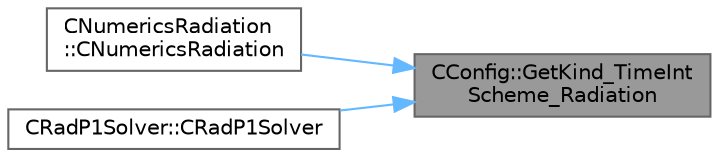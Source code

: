digraph "CConfig::GetKind_TimeIntScheme_Radiation"
{
 // LATEX_PDF_SIZE
  bgcolor="transparent";
  edge [fontname=Helvetica,fontsize=10,labelfontname=Helvetica,labelfontsize=10];
  node [fontname=Helvetica,fontsize=10,shape=box,height=0.2,width=0.4];
  rankdir="RL";
  Node1 [id="Node000001",label="CConfig::GetKind_TimeInt\lScheme_Radiation",height=0.2,width=0.4,color="gray40", fillcolor="grey60", style="filled", fontcolor="black",tooltip="Get the kind of integration scheme (explicit or implicit) for the radiation equations."];
  Node1 -> Node2 [id="edge1_Node000001_Node000002",dir="back",color="steelblue1",style="solid",tooltip=" "];
  Node2 [id="Node000002",label="CNumericsRadiation\l::CNumericsRadiation",height=0.2,width=0.4,color="grey40", fillcolor="white", style="filled",URL="$classCNumericsRadiation.html#a0e2a7671bd5cdba2cd523a99dd78ba08",tooltip="Constructor of the class."];
  Node1 -> Node3 [id="edge2_Node000001_Node000003",dir="back",color="steelblue1",style="solid",tooltip=" "];
  Node3 [id="Node000003",label="CRadP1Solver::CRadP1Solver",height=0.2,width=0.4,color="grey40", fillcolor="white", style="filled",URL="$classCRadP1Solver.html#ae423cf9af88b527eb54ebce86227d96a",tooltip=" "];
}
